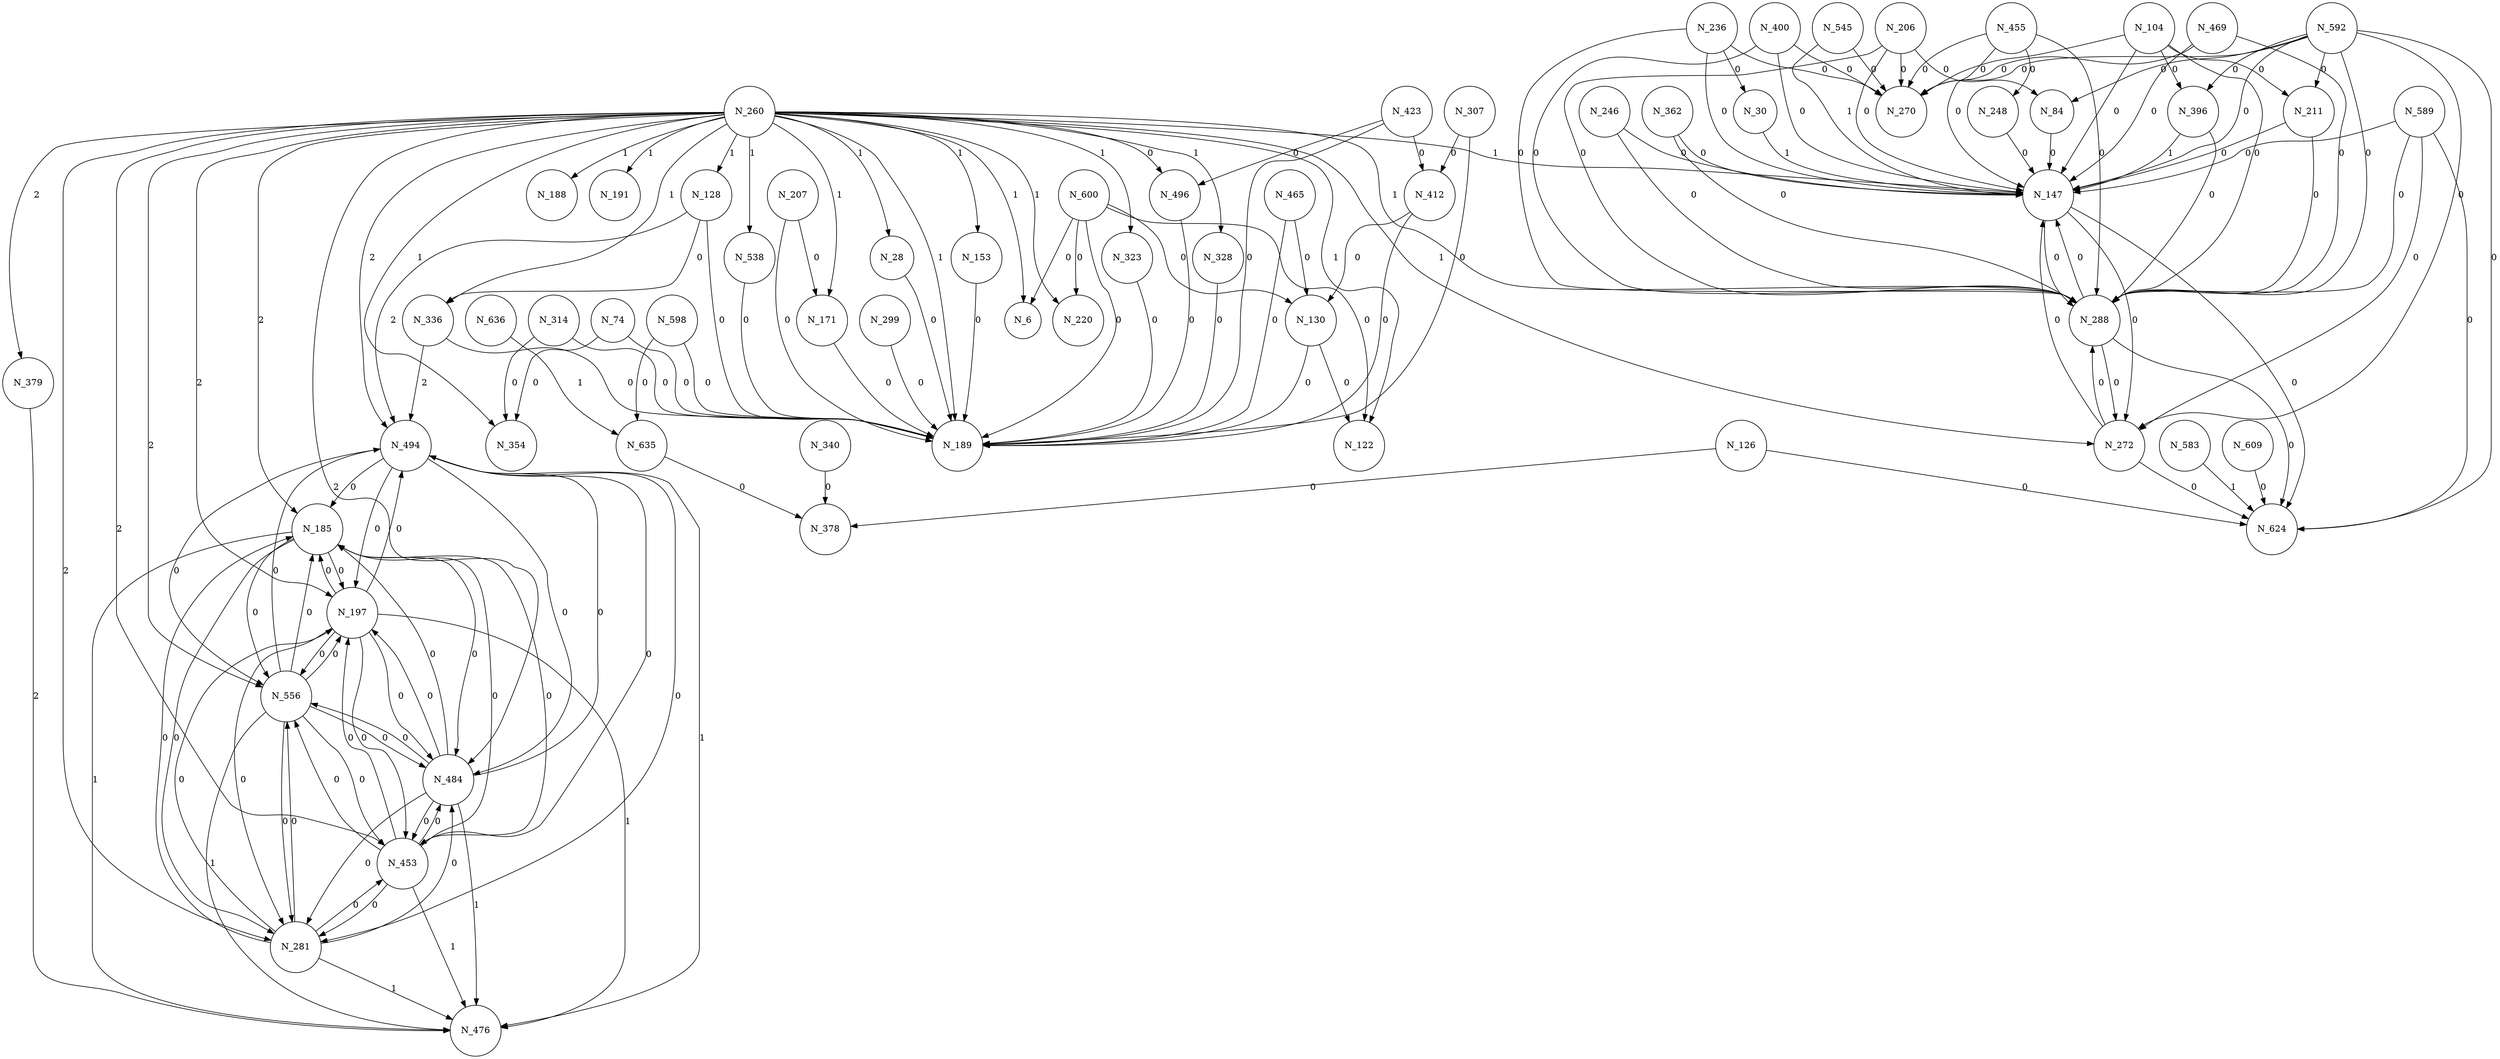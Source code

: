 // The visualization of prefix tree 2018-10-29
strict digraph {
	N_28 [shape=circle]
	N_189 [shape=circle]
	N_28 -> N_189 [label=0]
	N_30 [shape=circle]
	N_147 [shape=circle]
	N_30 -> N_147 [label=1]
	N_74 [shape=circle]
	N_74 -> N_189 [label=0]
	N_354 [shape=circle]
	N_74 -> N_354 [label=0]
	N_84 [shape=circle]
	N_84 -> N_147 [label=0]
	N_104 [shape=circle]
	N_104 -> N_147 [label=0]
	N_211 [shape=circle]
	N_104 -> N_211 [label=0]
	N_270 [shape=circle]
	N_104 -> N_270 [label=0]
	N_288 [shape=circle]
	N_104 -> N_288 [label=0]
	N_396 [shape=circle]
	N_104 -> N_396 [label=0]
	N_126 [shape=circle]
	N_378 [shape=circle]
	N_126 -> N_378 [label=0]
	N_624 [shape=circle]
	N_126 -> N_624 [label=0]
	N_128 [shape=circle]
	N_128 -> N_189 [label=0]
	N_336 [shape=circle]
	N_128 -> N_336 [label=0]
	N_494 [shape=circle]
	N_128 -> N_494 [label=2]
	N_130 [shape=circle]
	N_122 [shape=circle]
	N_130 -> N_122 [label=0]
	N_130 -> N_189 [label=0]
	N_272 [shape=circle]
	N_147 -> N_272 [label=0]
	N_147 -> N_288 [label=0]
	N_147 -> N_624 [label=0]
	N_153 [shape=circle]
	N_153 -> N_189 [label=0]
	N_171 [shape=circle]
	N_171 -> N_189 [label=0]
	N_185 [shape=circle]
	N_197 [shape=circle]
	N_185 -> N_197 [label=0]
	N_281 [shape=circle]
	N_185 -> N_281 [label=0]
	N_453 [shape=circle]
	N_185 -> N_453 [label=0]
	N_476 [shape=circle]
	N_185 -> N_476 [label=1]
	N_484 [shape=circle]
	N_185 -> N_484 [label=0]
	N_556 [shape=circle]
	N_185 -> N_556 [label=0]
	N_197 -> N_185 [label=0]
	N_197 -> N_281 [label=0]
	N_197 -> N_453 [label=0]
	N_197 -> N_476 [label=1]
	N_197 -> N_484 [label=0]
	N_197 -> N_494 [label=0]
	N_197 -> N_556 [label=0]
	N_206 [shape=circle]
	N_206 -> N_84 [label=0]
	N_206 -> N_147 [label=0]
	N_206 -> N_270 [label=0]
	N_206 -> N_288 [label=0]
	N_207 [shape=circle]
	N_207 -> N_171 [label=0]
	N_207 -> N_189 [label=0]
	N_211 -> N_147 [label=0]
	N_211 -> N_288 [label=0]
	N_236 [shape=circle]
	N_236 -> N_30 [label=0]
	N_236 -> N_147 [label=0]
	N_236 -> N_270 [label=0]
	N_236 -> N_288 [label=0]
	N_246 [shape=circle]
	N_246 -> N_147 [label=0]
	N_246 -> N_288 [label=0]
	N_248 [shape=circle]
	N_248 -> N_147 [label=0]
	N_260 [shape=circle]
	N_6 [shape=circle]
	N_260 -> N_6 [label=1]
	N_260 -> N_28 [label=1]
	N_260 -> N_122 [label=1]
	N_260 -> N_128 [label=1]
	N_260 -> N_147 [label=1]
	N_260 -> N_153 [label=1]
	N_260 -> N_171 [label=1]
	N_260 -> N_185 [label=2]
	N_188 [shape=circle]
	N_260 -> N_188 [label=1]
	N_260 -> N_189 [label=1]
	N_191 [shape=circle]
	N_260 -> N_191 [label=1]
	N_260 -> N_197 [label=2]
	N_220 [shape=circle]
	N_260 -> N_220 [label=1]
	N_260 -> N_272 [label=1]
	N_260 -> N_281 [label=2]
	N_260 -> N_288 [label=1]
	N_323 [shape=circle]
	N_260 -> N_323 [label=1]
	N_328 [shape=circle]
	N_260 -> N_328 [label=1]
	N_260 -> N_336 [label=1]
	N_260 -> N_354 [label=1]
	N_379 [shape=circle]
	N_260 -> N_379 [label=2]
	N_260 -> N_453 [label=2]
	N_260 -> N_484 [label=2]
	N_260 -> N_494 [label=2]
	N_496 [shape=circle]
	N_260 -> N_496 [label=0]
	N_538 [shape=circle]
	N_260 -> N_538 [label=1]
	N_260 -> N_556 [label=2]
	N_272 -> N_147 [label=0]
	N_272 -> N_288 [label=0]
	N_272 -> N_624 [label=0]
	N_281 -> N_185 [label=0]
	N_281 -> N_197 [label=0]
	N_281 -> N_453 [label=0]
	N_281 -> N_476 [label=1]
	N_281 -> N_484 [label=0]
	N_281 -> N_556 [label=0]
	N_288 -> N_147 [label=0]
	N_288 -> N_272 [label=0]
	N_288 -> N_624 [label=0]
	N_299 [shape=circle]
	N_299 -> N_189 [label=0]
	N_307 [shape=circle]
	N_307 -> N_189 [label=0]
	N_412 [shape=circle]
	N_307 -> N_412 [label=0]
	N_314 [shape=circle]
	N_314 -> N_189 [label=0]
	N_314 -> N_354 [label=0]
	N_323 -> N_189 [label=0]
	N_328 -> N_189 [label=0]
	N_336 -> N_189 [label=0]
	N_336 -> N_494 [label=2]
	N_340 [shape=circle]
	N_340 -> N_378 [label=0]
	N_362 [shape=circle]
	N_362 -> N_147 [label=0]
	N_362 -> N_288 [label=0]
	N_379 -> N_476 [label=2]
	N_396 -> N_147 [label=1]
	N_396 -> N_288 [label=0]
	N_400 [shape=circle]
	N_400 -> N_147 [label=0]
	N_400 -> N_270 [label=0]
	N_400 -> N_288 [label=0]
	N_412 -> N_130 [label=0]
	N_412 -> N_189 [label=0]
	N_423 [shape=circle]
	N_423 -> N_189 [label=0]
	N_423 -> N_412 [label=0]
	N_423 -> N_496 [label=0]
	N_453 -> N_185 [label=0]
	N_453 -> N_197 [label=0]
	N_453 -> N_281 [label=0]
	N_453 -> N_476 [label=1]
	N_453 -> N_484 [label=0]
	N_453 -> N_556 [label=0]
	N_455 [shape=circle]
	N_455 -> N_147 [label=0]
	N_455 -> N_248 [label=0]
	N_455 -> N_270 [label=0]
	N_455 -> N_288 [label=0]
	N_465 [shape=circle]
	N_465 -> N_130 [label=0]
	N_465 -> N_189 [label=0]
	N_469 [shape=circle]
	N_469 -> N_147 [label=0]
	N_469 -> N_270 [label=0]
	N_469 -> N_288 [label=0]
	N_484 -> N_185 [label=0]
	N_484 -> N_197 [label=0]
	N_484 -> N_281 [label=0]
	N_484 -> N_453 [label=0]
	N_484 -> N_476 [label=1]
	N_484 -> N_494 [label=0]
	N_484 -> N_556 [label=0]
	N_494 -> N_185 [label=0]
	N_494 -> N_197 [label=0]
	N_494 -> N_281 [label=0]
	N_494 -> N_453 [label=0]
	N_494 -> N_476 [label=1]
	N_494 -> N_484 [label=0]
	N_494 -> N_556 [label=0]
	N_496 -> N_189 [label=0]
	N_538 -> N_189 [label=0]
	N_545 [shape=circle]
	N_545 -> N_147 [label=1]
	N_545 -> N_270 [label=0]
	N_556 -> N_185 [label=0]
	N_556 -> N_197 [label=0]
	N_556 -> N_281 [label=0]
	N_556 -> N_453 [label=0]
	N_556 -> N_476 [label=1]
	N_556 -> N_484 [label=0]
	N_556 -> N_494 [label=0]
	N_583 [shape=circle]
	N_583 -> N_624 [label=1]
	N_589 [shape=circle]
	N_589 -> N_147 [label=0]
	N_589 -> N_272 [label=0]
	N_589 -> N_288 [label=0]
	N_589 -> N_624 [label=0]
	N_592 [shape=circle]
	N_592 -> N_84 [label=0]
	N_592 -> N_147 [label=0]
	N_592 -> N_211 [label=0]
	N_592 -> N_270 [label=0]
	N_592 -> N_272 [label=0]
	N_592 -> N_288 [label=0]
	N_592 -> N_396 [label=0]
	N_592 -> N_624 [label=0]
	N_598 [shape=circle]
	N_598 -> N_189 [label=0]
	N_635 [shape=circle]
	N_598 -> N_635 [label=0]
	N_600 [shape=circle]
	N_600 -> N_6 [label=0]
	N_600 -> N_122 [label=0]
	N_600 -> N_130 [label=0]
	N_600 -> N_189 [label=0]
	N_600 -> N_220 [label=0]
	N_609 [shape=circle]
	N_609 -> N_624 [label=0]
	N_635 -> N_378 [label=0]
	N_636 [shape=circle]
	N_636 -> N_635 [label=1]
}
